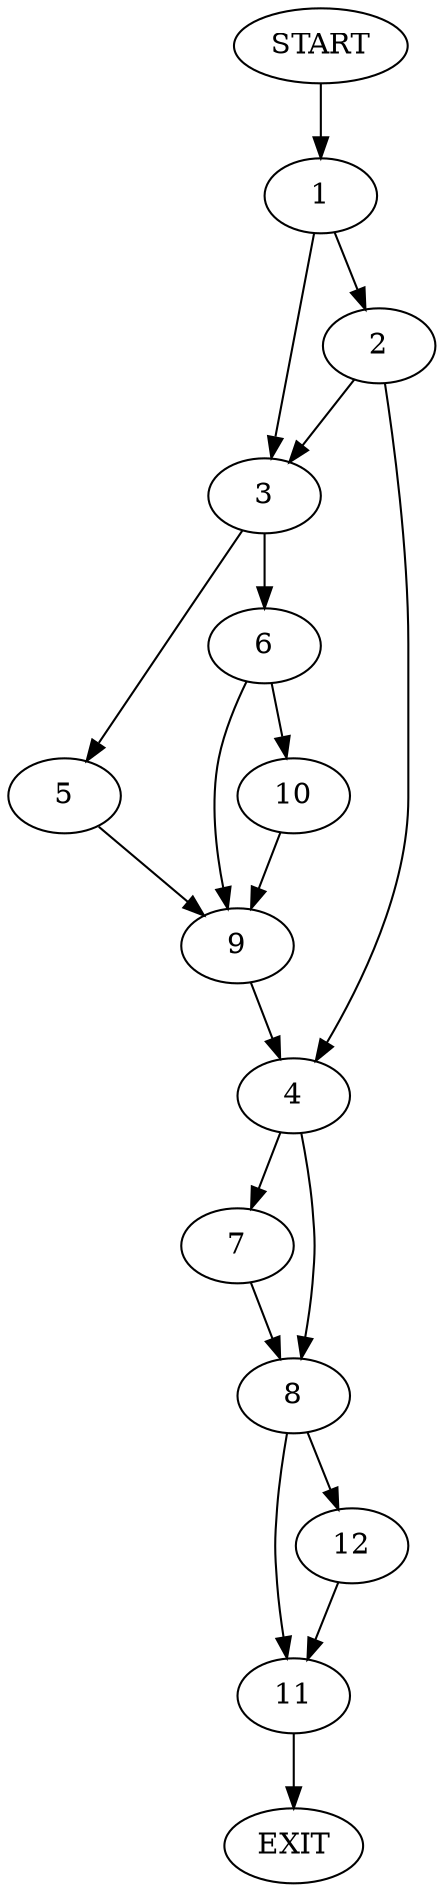 digraph {
0 [label="START"]
13 [label="EXIT"]
0 -> 1
1 -> 2
1 -> 3
2 -> 4
2 -> 3
3 -> 5
3 -> 6
4 -> 7
4 -> 8
5 -> 9
6 -> 10
6 -> 9
9 -> 4
10 -> 9
8 -> 11
8 -> 12
7 -> 8
12 -> 11
11 -> 13
}
